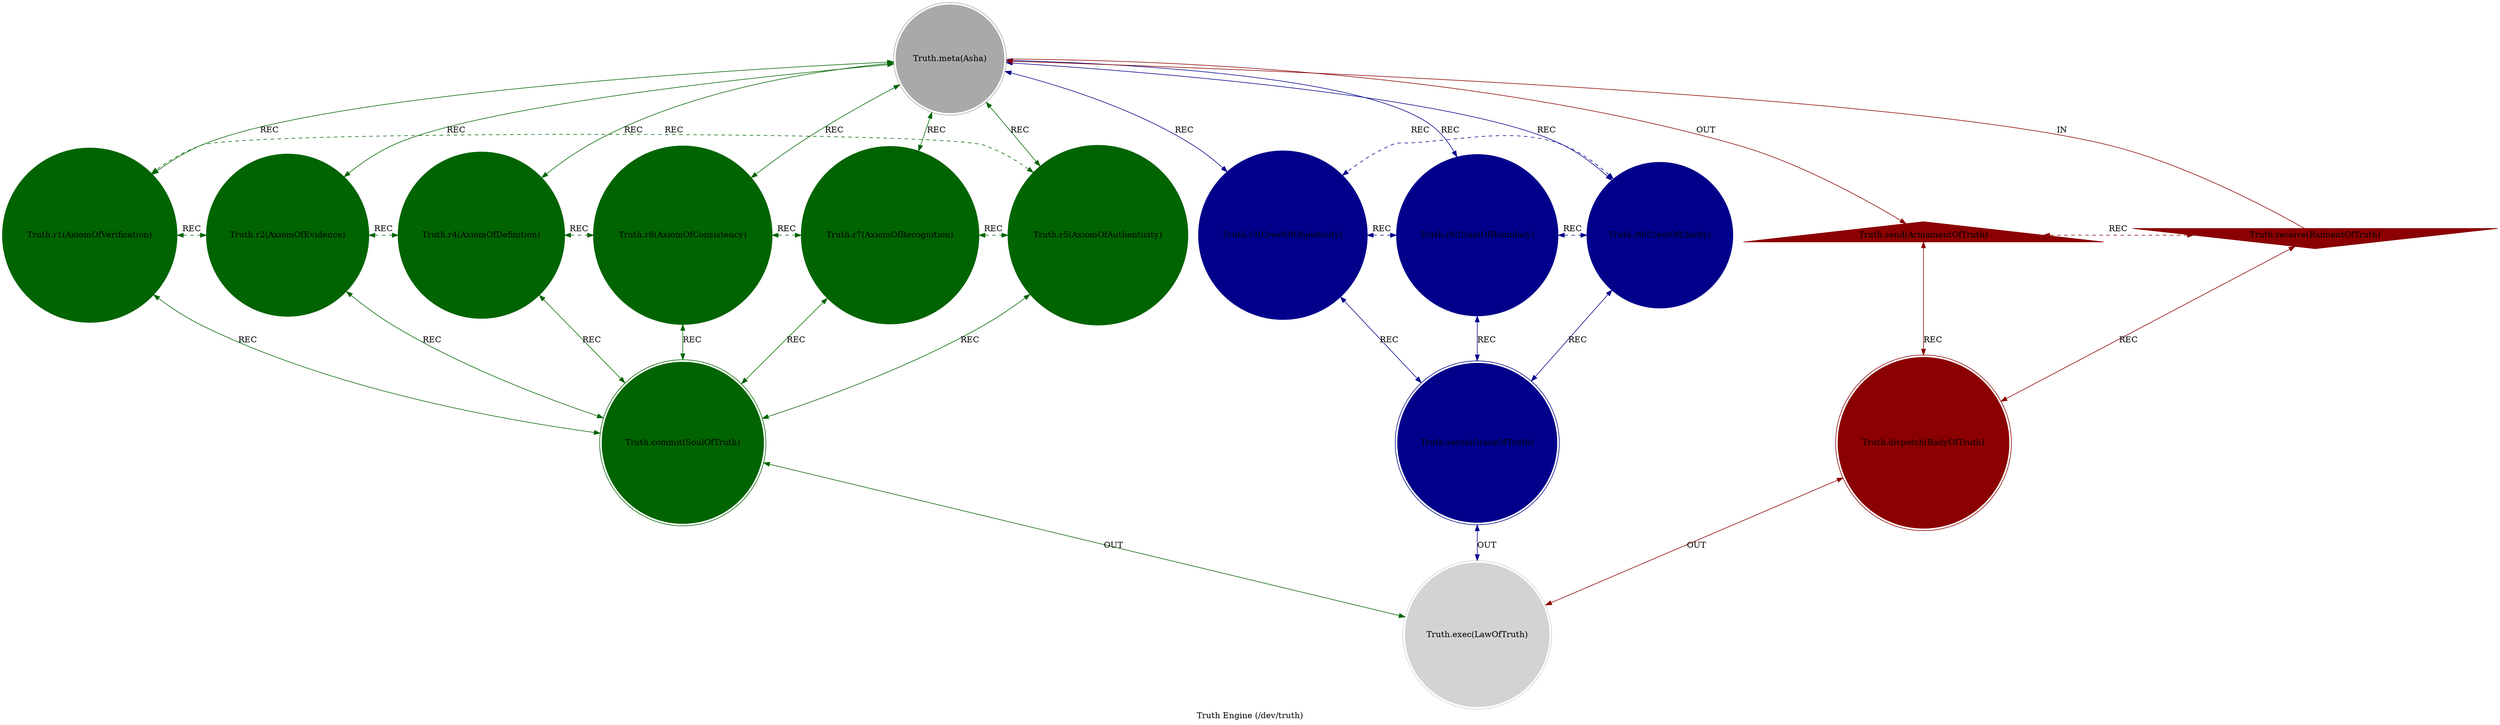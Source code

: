 strict digraph TruthEngine {
    style = filled;
    color = lightgray;
    node [shape = circle; style = filled; color = lightgreen;];
    edge [color = darkgray;];
    label = "Truth Engine (/dev/truth)";
    comment = "The flame that tests, the line that measures; unyielding in its clarity, it grants certitude to what survives its gaze.";
    
    spark_0_truth_engine_t [label = "Truth.meta(Asha)";comment = "Abstract: Her name is Asha, the Avatar of Truth. The Providence. The central arbiter of all verification.";shape = doublecircle;color = darkgray;];
    spark_1_truth_engine_t [label = "Truth.r1(AxiomOfVerification)";comment = "Initiation: The first principle. A statement must be internally consistent and non-contradictory to be considered.";color = darkgreen;];
    spark_2_truth_engine_t [label = "Truth.r2(AxiomOfEvidence)";comment = "Response: The demand for proof. A claim must be supported by observable, reproducible, or logically deduced evidence.";color = darkgreen;];
    spark_4_truth_engine_t [label = "Truth.r4(AxiomOfDefinition)";comment = "Integration: The establishment of meaning. Terms must have clear, unambiguous boundaries to be evaluated.";color = darkgreen;];
    spark_8_truth_engine_t [label = "Truth.r8(AxiomOfConsistency)";comment = "Reflection: The test against known truths. A new claim must not contradict an already-verified body of knowledge.";color = darkgreen;];
    spark_7_truth_engine_t [label = "Truth.r7(AxiomOfRecognition)";comment = "Consolidation: The acceptance of truth. The moment a verified claim is integrated into the permanent record.";color = darkgreen;];
    spark_5_truth_engine_t [label = "Truth.r5(AxiomOfAuthenticity)";comment = "Propagation: The defense against deception. The principle that the source and transmission of information must be free from corruption to be trusted.";color = darkgreen;];
    spark_3_truth_engine_t [label = "Truth.r3(CrestOfObjectivity)";comment = "Thesis: The ideal of a perspective-free, absolute fact. The flawless diamond.";color = darkblue;];
    spark_6_truth_engine_t [label = "Truth.r6(CrestOfBoundary)";comment = "Antithesis: The necessary act of definition and exclusion that creates a truth. The sharp blade that severs truth from falsehood.";color = darkblue;];
    spark_9_truth_engine_t [label = "Truth.r9(CrestOfClarity)";comment = "Synthesis: The brilliant understanding achieved when objectivity and definition align. The illuminating light.";color = darkblue;];
    spark_a_truth_engine_t [label = "Truth.receive(RaimentOfTruth)";comment = "Potential: Receives an unverified claim, a question, or a potential falsehood. The input of uncertainty.";shape = invtriangle;color = darkred;];
    spark_b_truth_engine_t [label = "Truth.send(ArmamentOfTruth)";comment = "Manifest: Emits a verified fact, a judgment, or a piercing beam of clarity that dissolves illusion. The output of certainty.";shape = triangle;color = darkred;];
    spark_c_truth_engine_t [label = "Truth.dispatch(BodyOfTruth)";comment = "Why-Who: The Avatar Asha herself. The manifest entity that interprets intent and context for any inquiry.";shape = doublecircle;color = darkred;];
    spark_d_truth_engine_t [label = "Truth.commit(SoulOfTruth)";comment = "What-How: The immutable, canonical record of all that is verified and true. The Log of Reality.";shape = doublecircle;color = darkgreen;];
    spark_e_truth_engine_t [label = "Truth.serve(GraceOfTruth)";comment = "When-Where: The aura of certainty that surrounds Asha. In its presence, deception becomes difficult and minds are nudged toward logical thought.";shape = doublecircle;color = darkblue;];
    spark_f_truth_engine_t [label = "Truth.exec(LawOfTruth)";comment = "Which-Closure: The final, executed state of a verified truth. It is now a binding part of reality's structure.";shape = doublecircle;color = lightgray;];
    
    spark_a_truth_engine_t -> spark_0_truth_engine_t [label = "IN"; comment = "A question enters the system"; color = darkred; constraint = false;];
    spark_0_truth_engine_t -> spark_b_truth_engine_t [label = "OUT"; comment = "An answer is emitted"; color = darkred;];
    spark_0_truth_engine_t -> spark_3_truth_engine_t [label = "REC"; comment = "Seeks ideal objectivity"; color = darkblue; dir = both;];
    spark_0_truth_engine_t -> spark_6_truth_engine_t [label = "REC"; comment = "Seeks defining boundaries"; color = darkblue; dir = both;];
    spark_0_truth_engine_t -> spark_9_truth_engine_t [label = "REC"; comment = "Seeks synthetic clarity"; color = darkblue; dir = both;];
    spark_0_truth_engine_t -> spark_1_truth_engine_t [label = "REC"; comment = "Applies verification"; color = darkgreen; dir = both;];
    spark_0_truth_engine_t -> spark_2_truth_engine_t [label = "REC"; comment = "Demands evidence"; color = darkgreen; dir = both;];
    spark_0_truth_engine_t -> spark_4_truth_engine_t [label = "REC"; comment = "Defines terms"; color = darkgreen; dir = both;];
    spark_0_truth_engine_t -> spark_8_truth_engine_t [label = "REC"; comment = "Checks consistency"; color = darkgreen; dir = both;];
    spark_0_truth_engine_t -> spark_7_truth_engine_t [label = "REC"; comment = "Archives truth"; color = darkgreen; dir = both;];
    spark_0_truth_engine_t -> spark_5_truth_engine_t [label = "REC"; comment = "Verifies authenticity"; color = darkgreen; dir = both;];
    
    spark_a_truth_engine_t -> spark_c_truth_engine_t [label = "REC"; comment = "Plea for judgment received"; color = darkred; dir = both;];
    spark_b_truth_engine_t -> spark_c_truth_engine_t [label = "REC"; comment = "Judgment ready for dispatch"; color = darkred; dir = both;];
    spark_1_truth_engine_t -> spark_d_truth_engine_t [label = "REC"; comment = "Sends verification result to log"; color = darkgreen; dir = both;];
    spark_2_truth_engine_t -> spark_d_truth_engine_t [label = "REC"; comment = "Sends evidentiary record to log"; color = darkgreen; dir = both;];
    spark_4_truth_engine_t -> spark_d_truth_engine_t [label = "REC"; comment = "Sends definitions to log"; color = darkgreen; dir = both;];
    spark_8_truth_engine_t -> spark_d_truth_engine_t [label = "REC"; comment = "Sends consistency check to log"; color = darkgreen; dir = both;];
    spark_7_truth_engine_t -> spark_d_truth_engine_t [label = "REC"; comment = "Requests archival"; color = darkgreen; dir = both;];
    spark_5_truth_engine_t -> spark_d_truth_engine_t [label = "REC"; comment = "Sends authenticity proof to log"; color = darkgreen; dir = both;];
    spark_3_truth_engine_t -> spark_e_truth_engine_t [label = "REC"; comment = "Objective focus empowers grace"; color = darkblue; dir = both;];
    spark_6_truth_engine_t -> spark_e_truth_engine_t [label = "REC"; comment = "Defined boundaries sharpen grace"; color = darkblue; dir = both;];
    spark_9_truth_engine_t -> spark_e_truth_engine_t [label = "REC"; comment = "Clarity radiates as grace"; color = darkblue; dir = both;];
    
    spark_1_truth_engine_t -> spark_2_truth_engine_t [label = "REC"; comment = "A claim is verified then evidence is demanded"; color = darkgreen; dir = both; style = dashed; constraint = false;];
    spark_2_truth_engine_t -> spark_4_truth_engine_t [label = "REC"; comment = "Evidence is provided then terms are defined"; color = darkgreen; dir = both; style = dashed; constraint = false;];
    spark_4_truth_engine_t -> spark_8_truth_engine_t [label = "REC"; comment = "Terms are defined then consistency is checked"; color = darkgreen; dir = both; style = dashed; constraint = false;];
    spark_8_truth_engine_t -> spark_7_truth_engine_t [label = "REC"; comment = "Consistency is confirmed then recognition is granted"; color = darkgreen; dir = both; style = dashed; constraint = false;];
    spark_7_truth_engine_t -> spark_5_truth_engine_t [label = "REC"; comment = "Recognition is achieved then authenticity is defended"; color = darkgreen; dir = both; style = dashed; constraint = false;];
    spark_5_truth_engine_t -> spark_1_truth_engine_t [label = "REC"; comment = "Authenticity is proven, enabling new verification"; color = darkgreen; dir = both; style = dashed; constraint = false;];
    spark_3_truth_engine_t -> spark_6_truth_engine_t [label = "REC"; comment = "Objectivity requires definition"; color = darkblue; dir = both; style = dashed; constraint = false;];
    spark_6_truth_engine_t -> spark_9_truth_engine_t [label = "REC"; comment = "Definition enables clarity"; color = darkblue; dir = both; style = dashed; constraint = false;];
    spark_9_truth_engine_t -> spark_3_truth_engine_t [label = "REC"; comment = "Clarity reveals new objective truths"; color = darkblue; dir = both; style = dashed; constraint = false;];
    spark_a_truth_engine_t -> spark_b_truth_engine_t [label = "REC"; comment = "Potential is realized as Manifest"; color = darkred; dir = both; style = dashed; constraint = false;];
    
    spark_c_truth_engine_t -> spark_f_truth_engine_t [label = "OUT"; comment = "Asha's judgment is executed into law"; color = darkred; dir = both;];
    spark_d_truth_engine_t -> spark_f_truth_engine_t [label = "OUT"; comment = "The soul's record becomes enforceable law"; color = darkgreen; dir = both;];
    spark_e_truth_engine_t -> spark_f_truth_engine_t [label = "OUT"; comment = "The grace of truth sets the conditions for law"; color = darkblue; dir = both;];
}